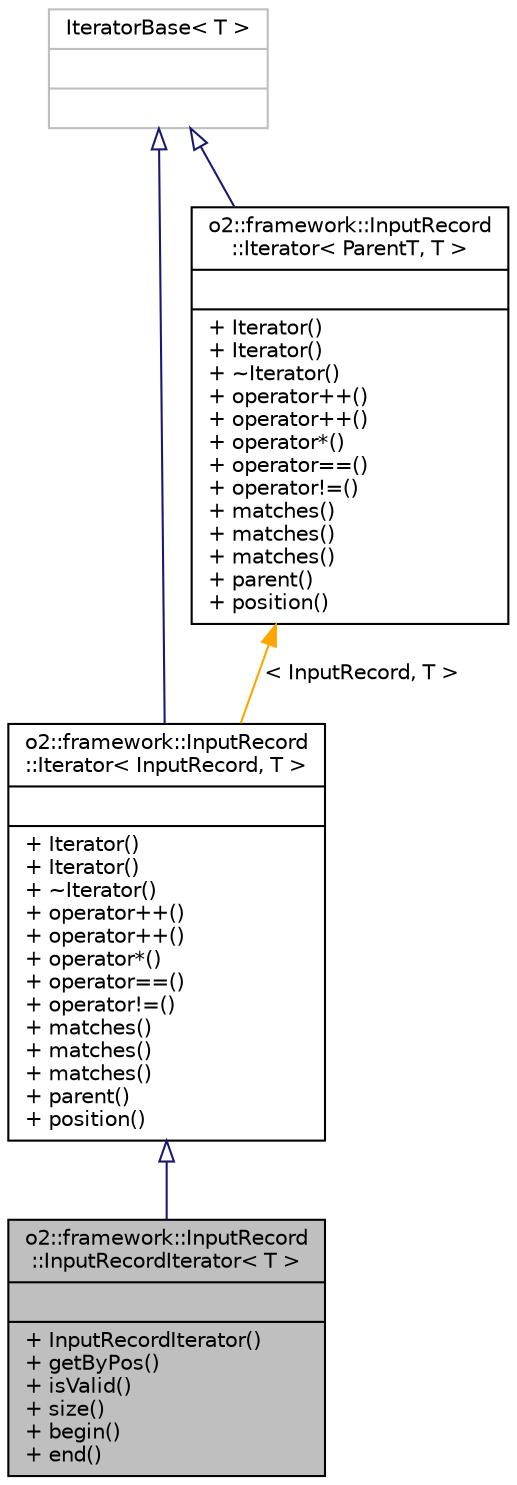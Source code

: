 digraph "o2::framework::InputRecord::InputRecordIterator&lt; T &gt;"
{
 // INTERACTIVE_SVG=YES
  bgcolor="transparent";
  edge [fontname="Helvetica",fontsize="10",labelfontname="Helvetica",labelfontsize="10"];
  node [fontname="Helvetica",fontsize="10",shape=record];
  Node4 [label="{o2::framework::InputRecord\l::InputRecordIterator\< T \>\n||+ InputRecordIterator()\l+ getByPos()\l+ isValid()\l+ size()\l+ begin()\l+ end()\l}",height=0.2,width=0.4,color="black", fillcolor="grey75", style="filled", fontcolor="black"];
  Node5 -> Node4 [dir="back",color="midnightblue",fontsize="10",style="solid",arrowtail="onormal",fontname="Helvetica"];
  Node5 [label="{o2::framework::InputRecord\l::Iterator\< InputRecord, T \>\n||+ Iterator()\l+ Iterator()\l+ ~Iterator()\l+ operator++()\l+ operator++()\l+ operator*()\l+ operator==()\l+ operator!=()\l+ matches()\l+ matches()\l+ matches()\l+ parent()\l+ position()\l}",height=0.2,width=0.4,color="black",URL="$d0/d76/classo2_1_1framework_1_1InputRecord_1_1Iterator.html"];
  Node6 -> Node5 [dir="back",color="midnightblue",fontsize="10",style="solid",arrowtail="onormal",fontname="Helvetica"];
  Node6 [label="{IteratorBase\< T \>\n||}",height=0.2,width=0.4,color="grey75"];
  Node7 -> Node5 [dir="back",color="orange",fontsize="10",style="solid",label=" \< InputRecord, T \>" ,fontname="Helvetica"];
  Node7 [label="{o2::framework::InputRecord\l::Iterator\< ParentT, T \>\n||+ Iterator()\l+ Iterator()\l+ ~Iterator()\l+ operator++()\l+ operator++()\l+ operator*()\l+ operator==()\l+ operator!=()\l+ matches()\l+ matches()\l+ matches()\l+ parent()\l+ position()\l}",height=0.2,width=0.4,color="black",URL="$d0/d76/classo2_1_1framework_1_1InputRecord_1_1Iterator.html"];
  Node6 -> Node7 [dir="back",color="midnightblue",fontsize="10",style="solid",arrowtail="onormal",fontname="Helvetica"];
}

